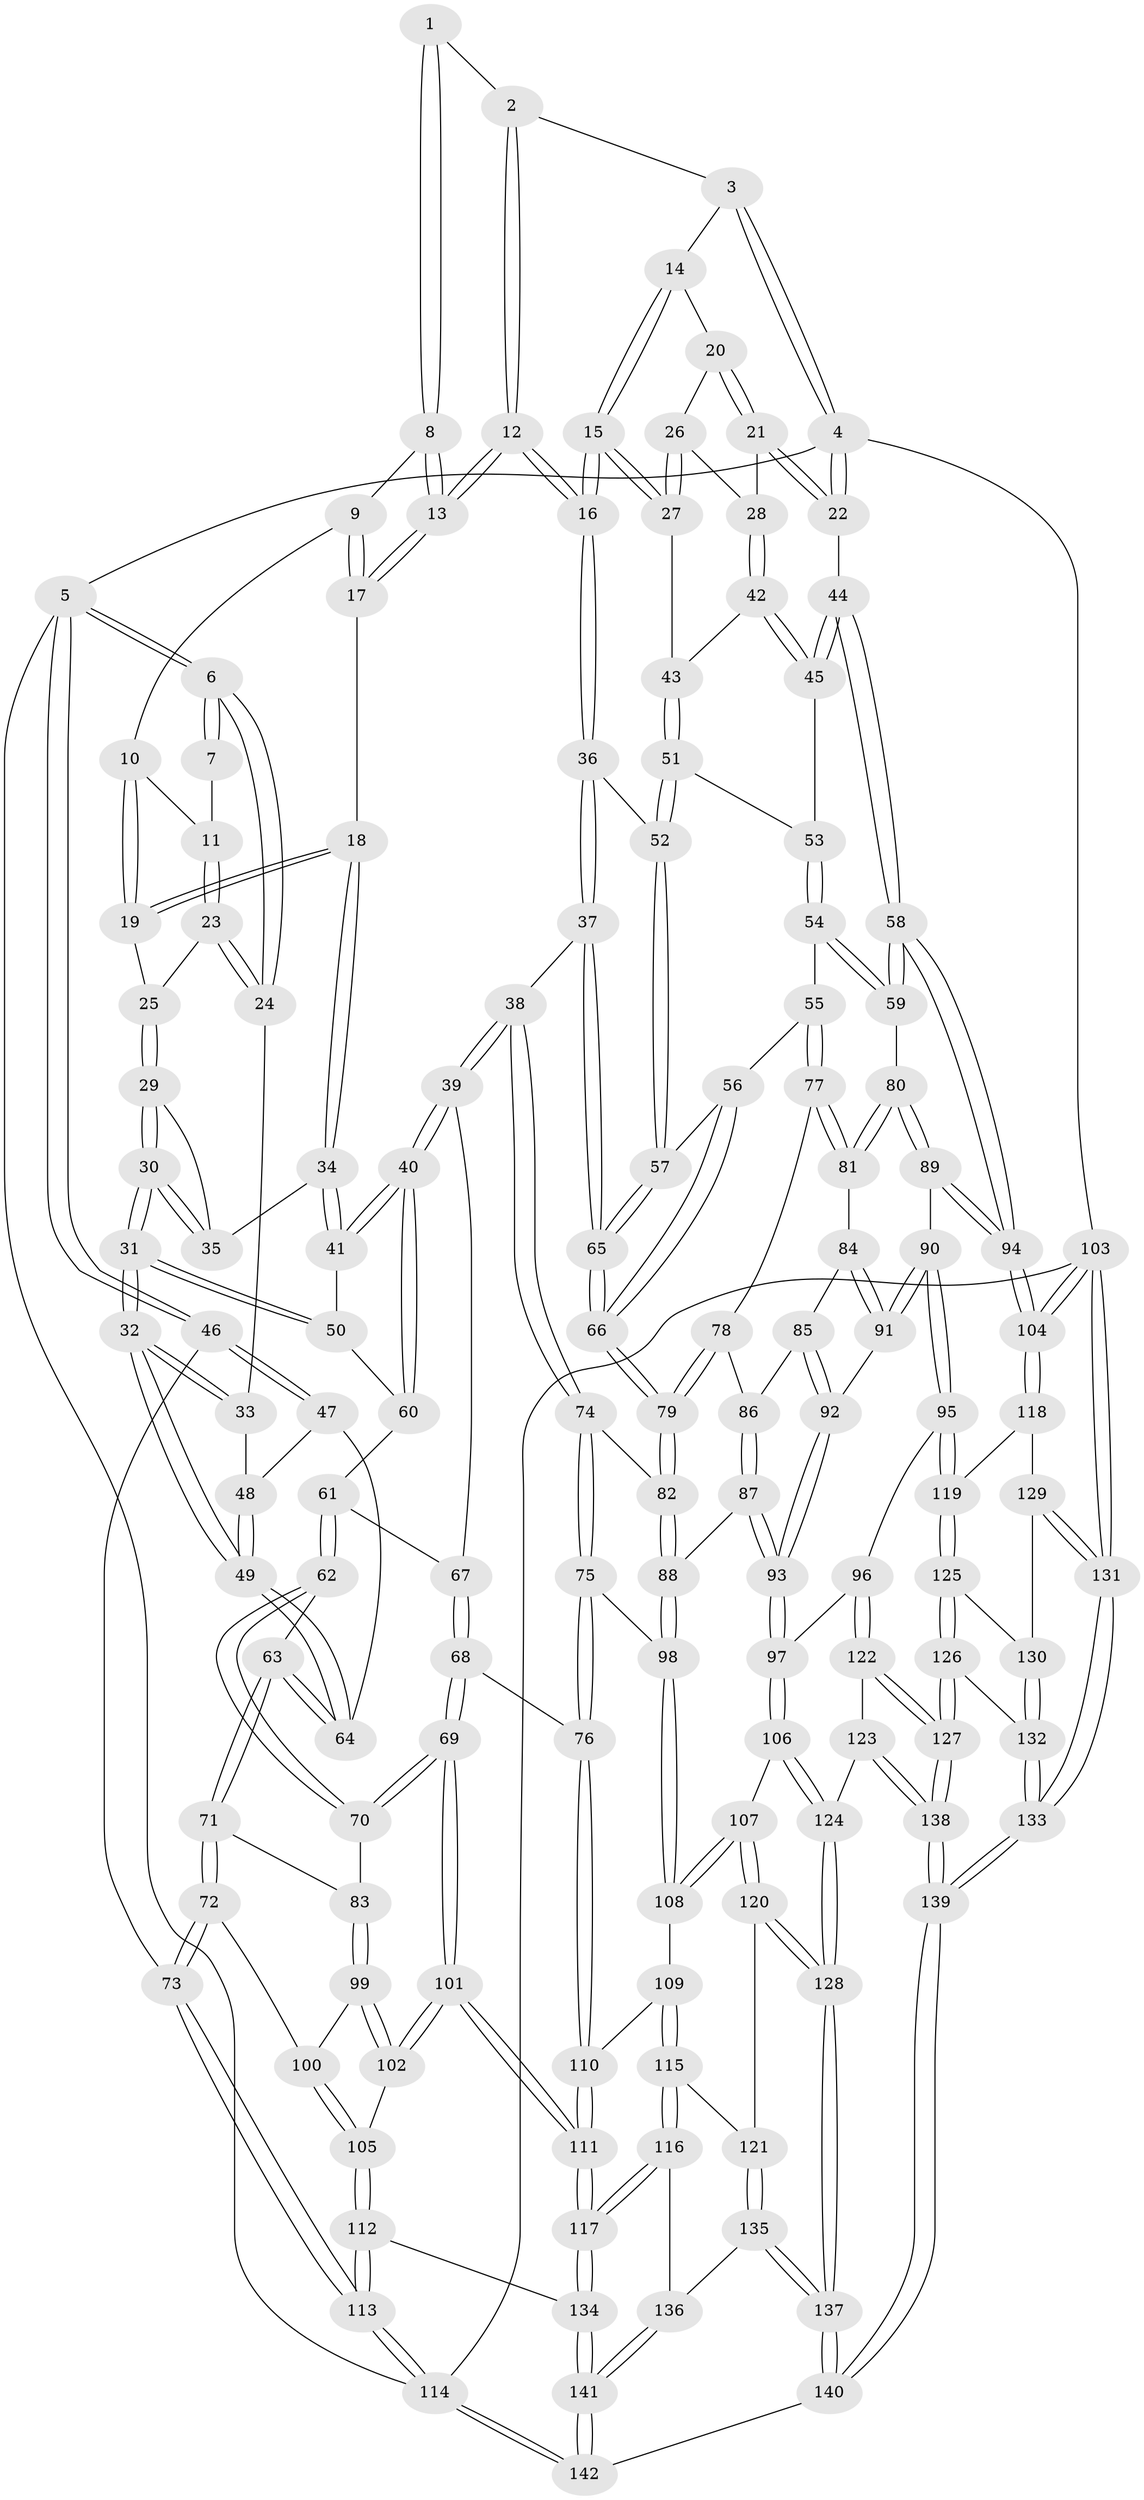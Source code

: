// coarse degree distribution, {4: 0.39285714285714285, 7: 0.03571428571428571, 5: 0.2857142857142857, 6: 0.10714285714285714, 3: 0.17857142857142858}
// Generated by graph-tools (version 1.1) at 2025/21/03/04/25 18:21:16]
// undirected, 142 vertices, 352 edges
graph export_dot {
graph [start="1"]
  node [color=gray90,style=filled];
  1 [pos="+0.6356984638058956+0"];
  2 [pos="+0.7231738046866601+0"];
  3 [pos="+0.8162045104981218+0"];
  4 [pos="+1+0"];
  5 [pos="+0+0"];
  6 [pos="+0+0"];
  7 [pos="+0.27822492780922+0"];
  8 [pos="+0.5420911047864762+0.06812637889840292"];
  9 [pos="+0.4693783361457209+0.07700444160440259"];
  10 [pos="+0.4531972299339218+0.06544766621992201"];
  11 [pos="+0.29828683336662637+0"];
  12 [pos="+0.629492609090364+0.2505526668091986"];
  13 [pos="+0.5857554199645856+0.20435807968981218"];
  14 [pos="+0.8253416315909815+0"];
  15 [pos="+0.7420557440213331+0.23058148751441593"];
  16 [pos="+0.6353547122399805+0.26250751419484025"];
  17 [pos="+0.44367751454779636+0.16445980614596414"];
  18 [pos="+0.4011951009468153+0.1760171453174748"];
  19 [pos="+0.37827919091352014+0.16244392317637316"];
  20 [pos="+0.8825229957975648+0.0770095926497928"];
  21 [pos="+1+0.16666037984579432"];
  22 [pos="+1+0.08328650469755333"];
  23 [pos="+0.28300707829552035+0.07028244470255111"];
  24 [pos="+0.13388496922395032+0.16645404786699042"];
  25 [pos="+0.31254192355918836+0.12599047120827792"];
  26 [pos="+0.8705030947787004+0.15604044060212793"];
  27 [pos="+0.8031518158011993+0.24307471315413"];
  28 [pos="+0.9704950281097857+0.18914115181098337"];
  29 [pos="+0.2879408508197094+0.22170773644054448"];
  30 [pos="+0.2525302987793108+0.28379475481962374"];
  31 [pos="+0.22239878393227167+0.3309070374448868"];
  32 [pos="+0.20243783996162074+0.33565316899242503"];
  33 [pos="+0.1283720383272604+0.18260653902819973"];
  34 [pos="+0.40870509197366783+0.2771010636954684"];
  35 [pos="+0.36664428350487427+0.26208074819185595"];
  36 [pos="+0.6292222414677295+0.2782945181163687"];
  37 [pos="+0.5799686627377293+0.37278110352923016"];
  38 [pos="+0.537435782869096+0.38388678638009127"];
  39 [pos="+0.5273463858052883+0.3829828543205867"];
  40 [pos="+0.5267535654602518+0.3826141344451125"];
  41 [pos="+0.41460855228021193+0.2932022103520152"];
  42 [pos="+0.908883167025422+0.27128410998355124"];
  43 [pos="+0.8106036553676412+0.2480785570736567"];
  44 [pos="+1+0.4538660989940309"];
  45 [pos="+0.9334902006988584+0.30853526706929385"];
  46 [pos="+0+0.23577321484229327"];
  47 [pos="+0+0.24030963273942305"];
  48 [pos="+0+0.23089603258932048"];
  49 [pos="+0.1661756600641071+0.37914096937274305"];
  50 [pos="+0.25446747392767627+0.34051226582231936"];
  51 [pos="+0.8294344047414721+0.37264626211452523"];
  52 [pos="+0.8132444555931868+0.39125279056028905"];
  53 [pos="+0.8860142813211239+0.37981952932112406"];
  54 [pos="+0.9136055342122785+0.4653609745353168"];
  55 [pos="+0.8479505918942626+0.48289895759997903"];
  56 [pos="+0.8102148701429668+0.4353134793033916"];
  57 [pos="+0.8059822087787587+0.41672548816975385"];
  58 [pos="+1+0.46677940310861926"];
  59 [pos="+1+0.49126397556063967"];
  60 [pos="+0.28868198051903143+0.36945908423307056"];
  61 [pos="+0.345912646850612+0.45417198361529854"];
  62 [pos="+0.28808767215181247+0.5325539049923191"];
  63 [pos="+0.15503206106990014+0.40415578469689795"];
  64 [pos="+0.15793418266508863+0.3948614843996084"];
  65 [pos="+0.5832486896485701+0.3769647928791875"];
  66 [pos="+0.6556012346514263+0.4982219222593537"];
  67 [pos="+0.42599748047498853+0.4418423620636799"];
  68 [pos="+0.36470528196005736+0.6613687526225006"];
  69 [pos="+0.35645941807314685+0.6625744470836217"];
  70 [pos="+0.3004864756126226+0.6261815357198307"];
  71 [pos="+0.012384919629351994+0.5467941726932387"];
  72 [pos="+0+0.5800561409442418"];
  73 [pos="+0+0.5839390586995159"];
  74 [pos="+0.4992773724805492+0.5146434881853164"];
  75 [pos="+0.4442627018194199+0.6607638117780263"];
  76 [pos="+0.4270577439357658+0.6649211326610754"];
  77 [pos="+0.8140953246230136+0.5379776655423817"];
  78 [pos="+0.6954128860139416+0.5502507805372875"];
  79 [pos="+0.6717764154086845+0.5411623670737031"];
  80 [pos="+0.8808586981923502+0.6159321898160027"];
  81 [pos="+0.8618728052358815+0.6081833056215472"];
  82 [pos="+0.6112287419874582+0.6321609764419811"];
  83 [pos="+0.2330320225096241+0.6345883637522646"];
  84 [pos="+0.8543255328529294+0.6134158650531268"];
  85 [pos="+0.7508776921252232+0.638999673424879"];
  86 [pos="+0.7110451514217825+0.5762145569119989"];
  87 [pos="+0.7017361305754151+0.7195365665668325"];
  88 [pos="+0.6058728359037786+0.6411872948044952"];
  89 [pos="+0.9396616207296316+0.728192287729872"];
  90 [pos="+0.8829806970706119+0.7782293490400913"];
  91 [pos="+0.7986778769858748+0.6846438022961423"];
  92 [pos="+0.7572632278246838+0.6763768583784623"];
  93 [pos="+0.7157609821130239+0.731842899685928"];
  94 [pos="+1+0.6929842361100421"];
  95 [pos="+0.8749814073072538+0.7914432760516599"];
  96 [pos="+0.850701760736341+0.7972541531999984"];
  97 [pos="+0.7209140495433162+0.7891594227660595"];
  98 [pos="+0.5434217495310286+0.6803643810995842"];
  99 [pos="+0.17505564183070751+0.7214520410221025"];
  100 [pos="+0.06912908102334404+0.7041099126191037"];
  101 [pos="+0.29866098180399897+0.8439331720753689"];
  102 [pos="+0.17774644813896415+0.8369523188364144"];
  103 [pos="+1+1"];
  104 [pos="+1+0.7817916026533587"];
  105 [pos="+0.14095220902521405+0.8532886409020974"];
  106 [pos="+0.6876461225675721+0.8217220756888781"];
  107 [pos="+0.6048355339073925+0.8207382263622264"];
  108 [pos="+0.5867269754377078+0.8017682248644465"];
  109 [pos="+0.46947726495338554+0.8305244242660255"];
  110 [pos="+0.4661390977139486+0.8293257453692342"];
  111 [pos="+0.3358258289600888+0.901924130876285"];
  112 [pos="+0.09191981021366386+0.8982685045474705"];
  113 [pos="+0+1"];
  114 [pos="+0+1"];
  115 [pos="+0.49373031086758873+0.8806302771455393"];
  116 [pos="+0.44677143457663965+0.9304958849623532"];
  117 [pos="+0.3391577257502743+0.9175013573328681"];
  118 [pos="+0.9443922137961889+0.8741996735701449"];
  119 [pos="+0.8951574287398391+0.8450957602966476"];
  120 [pos="+0.5767834025280817+0.8897525974543131"];
  121 [pos="+0.5578351474319744+0.9060413648325368"];
  122 [pos="+0.7862329418373144+0.9062044912761613"];
  123 [pos="+0.7212154970097803+0.9042531682245996"];
  124 [pos="+0.7137861018130081+0.8999234455171993"];
  125 [pos="+0.888878994630007+0.8692128119001371"];
  126 [pos="+0.855230123016531+0.9300564245855384"];
  127 [pos="+0.8334873270698097+0.9564560912160072"];
  128 [pos="+0.6565281248919709+0.9663860123976853"];
  129 [pos="+0.959218997319353+0.901541804103036"];
  130 [pos="+0.919432480624739+0.9403488533927711"];
  131 [pos="+1+1"];
  132 [pos="+0.921092540890644+0.9514970384013176"];
  133 [pos="+1+1"];
  134 [pos="+0.31366793747372834+1"];
  135 [pos="+0.5343625439334927+0.9630743957491765"];
  136 [pos="+0.4833567614576878+0.9533503994487765"];
  137 [pos="+0.6217604376204126+1"];
  138 [pos="+0.8251056202038534+1"];
  139 [pos="+0.8406981450089358+1"];
  140 [pos="+0.6225372995865568+1"];
  141 [pos="+0.32573471659746506+1"];
  142 [pos="+0.3264575207203563+1"];
  1 -- 2;
  1 -- 8;
  1 -- 8;
  2 -- 3;
  2 -- 12;
  2 -- 12;
  3 -- 4;
  3 -- 4;
  3 -- 14;
  4 -- 5;
  4 -- 22;
  4 -- 22;
  4 -- 103;
  5 -- 6;
  5 -- 6;
  5 -- 46;
  5 -- 46;
  5 -- 114;
  6 -- 7;
  6 -- 7;
  6 -- 24;
  6 -- 24;
  7 -- 11;
  8 -- 9;
  8 -- 13;
  8 -- 13;
  9 -- 10;
  9 -- 17;
  9 -- 17;
  10 -- 11;
  10 -- 19;
  10 -- 19;
  11 -- 23;
  11 -- 23;
  12 -- 13;
  12 -- 13;
  12 -- 16;
  12 -- 16;
  13 -- 17;
  13 -- 17;
  14 -- 15;
  14 -- 15;
  14 -- 20;
  15 -- 16;
  15 -- 16;
  15 -- 27;
  15 -- 27;
  16 -- 36;
  16 -- 36;
  17 -- 18;
  18 -- 19;
  18 -- 19;
  18 -- 34;
  18 -- 34;
  19 -- 25;
  20 -- 21;
  20 -- 21;
  20 -- 26;
  21 -- 22;
  21 -- 22;
  21 -- 28;
  22 -- 44;
  23 -- 24;
  23 -- 24;
  23 -- 25;
  24 -- 33;
  25 -- 29;
  25 -- 29;
  26 -- 27;
  26 -- 27;
  26 -- 28;
  27 -- 43;
  28 -- 42;
  28 -- 42;
  29 -- 30;
  29 -- 30;
  29 -- 35;
  30 -- 31;
  30 -- 31;
  30 -- 35;
  30 -- 35;
  31 -- 32;
  31 -- 32;
  31 -- 50;
  31 -- 50;
  32 -- 33;
  32 -- 33;
  32 -- 49;
  32 -- 49;
  33 -- 48;
  34 -- 35;
  34 -- 41;
  34 -- 41;
  36 -- 37;
  36 -- 37;
  36 -- 52;
  37 -- 38;
  37 -- 65;
  37 -- 65;
  38 -- 39;
  38 -- 39;
  38 -- 74;
  38 -- 74;
  39 -- 40;
  39 -- 40;
  39 -- 67;
  40 -- 41;
  40 -- 41;
  40 -- 60;
  40 -- 60;
  41 -- 50;
  42 -- 43;
  42 -- 45;
  42 -- 45;
  43 -- 51;
  43 -- 51;
  44 -- 45;
  44 -- 45;
  44 -- 58;
  44 -- 58;
  45 -- 53;
  46 -- 47;
  46 -- 47;
  46 -- 73;
  47 -- 48;
  47 -- 64;
  48 -- 49;
  48 -- 49;
  49 -- 64;
  49 -- 64;
  50 -- 60;
  51 -- 52;
  51 -- 52;
  51 -- 53;
  52 -- 57;
  52 -- 57;
  53 -- 54;
  53 -- 54;
  54 -- 55;
  54 -- 59;
  54 -- 59;
  55 -- 56;
  55 -- 77;
  55 -- 77;
  56 -- 57;
  56 -- 66;
  56 -- 66;
  57 -- 65;
  57 -- 65;
  58 -- 59;
  58 -- 59;
  58 -- 94;
  58 -- 94;
  59 -- 80;
  60 -- 61;
  61 -- 62;
  61 -- 62;
  61 -- 67;
  62 -- 63;
  62 -- 70;
  62 -- 70;
  63 -- 64;
  63 -- 64;
  63 -- 71;
  63 -- 71;
  65 -- 66;
  65 -- 66;
  66 -- 79;
  66 -- 79;
  67 -- 68;
  67 -- 68;
  68 -- 69;
  68 -- 69;
  68 -- 76;
  69 -- 70;
  69 -- 70;
  69 -- 101;
  69 -- 101;
  70 -- 83;
  71 -- 72;
  71 -- 72;
  71 -- 83;
  72 -- 73;
  72 -- 73;
  72 -- 100;
  73 -- 113;
  73 -- 113;
  74 -- 75;
  74 -- 75;
  74 -- 82;
  75 -- 76;
  75 -- 76;
  75 -- 98;
  76 -- 110;
  76 -- 110;
  77 -- 78;
  77 -- 81;
  77 -- 81;
  78 -- 79;
  78 -- 79;
  78 -- 86;
  79 -- 82;
  79 -- 82;
  80 -- 81;
  80 -- 81;
  80 -- 89;
  80 -- 89;
  81 -- 84;
  82 -- 88;
  82 -- 88;
  83 -- 99;
  83 -- 99;
  84 -- 85;
  84 -- 91;
  84 -- 91;
  85 -- 86;
  85 -- 92;
  85 -- 92;
  86 -- 87;
  86 -- 87;
  87 -- 88;
  87 -- 93;
  87 -- 93;
  88 -- 98;
  88 -- 98;
  89 -- 90;
  89 -- 94;
  89 -- 94;
  90 -- 91;
  90 -- 91;
  90 -- 95;
  90 -- 95;
  91 -- 92;
  92 -- 93;
  92 -- 93;
  93 -- 97;
  93 -- 97;
  94 -- 104;
  94 -- 104;
  95 -- 96;
  95 -- 119;
  95 -- 119;
  96 -- 97;
  96 -- 122;
  96 -- 122;
  97 -- 106;
  97 -- 106;
  98 -- 108;
  98 -- 108;
  99 -- 100;
  99 -- 102;
  99 -- 102;
  100 -- 105;
  100 -- 105;
  101 -- 102;
  101 -- 102;
  101 -- 111;
  101 -- 111;
  102 -- 105;
  103 -- 104;
  103 -- 104;
  103 -- 131;
  103 -- 131;
  103 -- 114;
  104 -- 118;
  104 -- 118;
  105 -- 112;
  105 -- 112;
  106 -- 107;
  106 -- 124;
  106 -- 124;
  107 -- 108;
  107 -- 108;
  107 -- 120;
  107 -- 120;
  108 -- 109;
  109 -- 110;
  109 -- 115;
  109 -- 115;
  110 -- 111;
  110 -- 111;
  111 -- 117;
  111 -- 117;
  112 -- 113;
  112 -- 113;
  112 -- 134;
  113 -- 114;
  113 -- 114;
  114 -- 142;
  114 -- 142;
  115 -- 116;
  115 -- 116;
  115 -- 121;
  116 -- 117;
  116 -- 117;
  116 -- 136;
  117 -- 134;
  117 -- 134;
  118 -- 119;
  118 -- 129;
  119 -- 125;
  119 -- 125;
  120 -- 121;
  120 -- 128;
  120 -- 128;
  121 -- 135;
  121 -- 135;
  122 -- 123;
  122 -- 127;
  122 -- 127;
  123 -- 124;
  123 -- 138;
  123 -- 138;
  124 -- 128;
  124 -- 128;
  125 -- 126;
  125 -- 126;
  125 -- 130;
  126 -- 127;
  126 -- 127;
  126 -- 132;
  127 -- 138;
  127 -- 138;
  128 -- 137;
  128 -- 137;
  129 -- 130;
  129 -- 131;
  129 -- 131;
  130 -- 132;
  130 -- 132;
  131 -- 133;
  131 -- 133;
  132 -- 133;
  132 -- 133;
  133 -- 139;
  133 -- 139;
  134 -- 141;
  134 -- 141;
  135 -- 136;
  135 -- 137;
  135 -- 137;
  136 -- 141;
  136 -- 141;
  137 -- 140;
  137 -- 140;
  138 -- 139;
  138 -- 139;
  139 -- 140;
  139 -- 140;
  140 -- 142;
  141 -- 142;
  141 -- 142;
}
